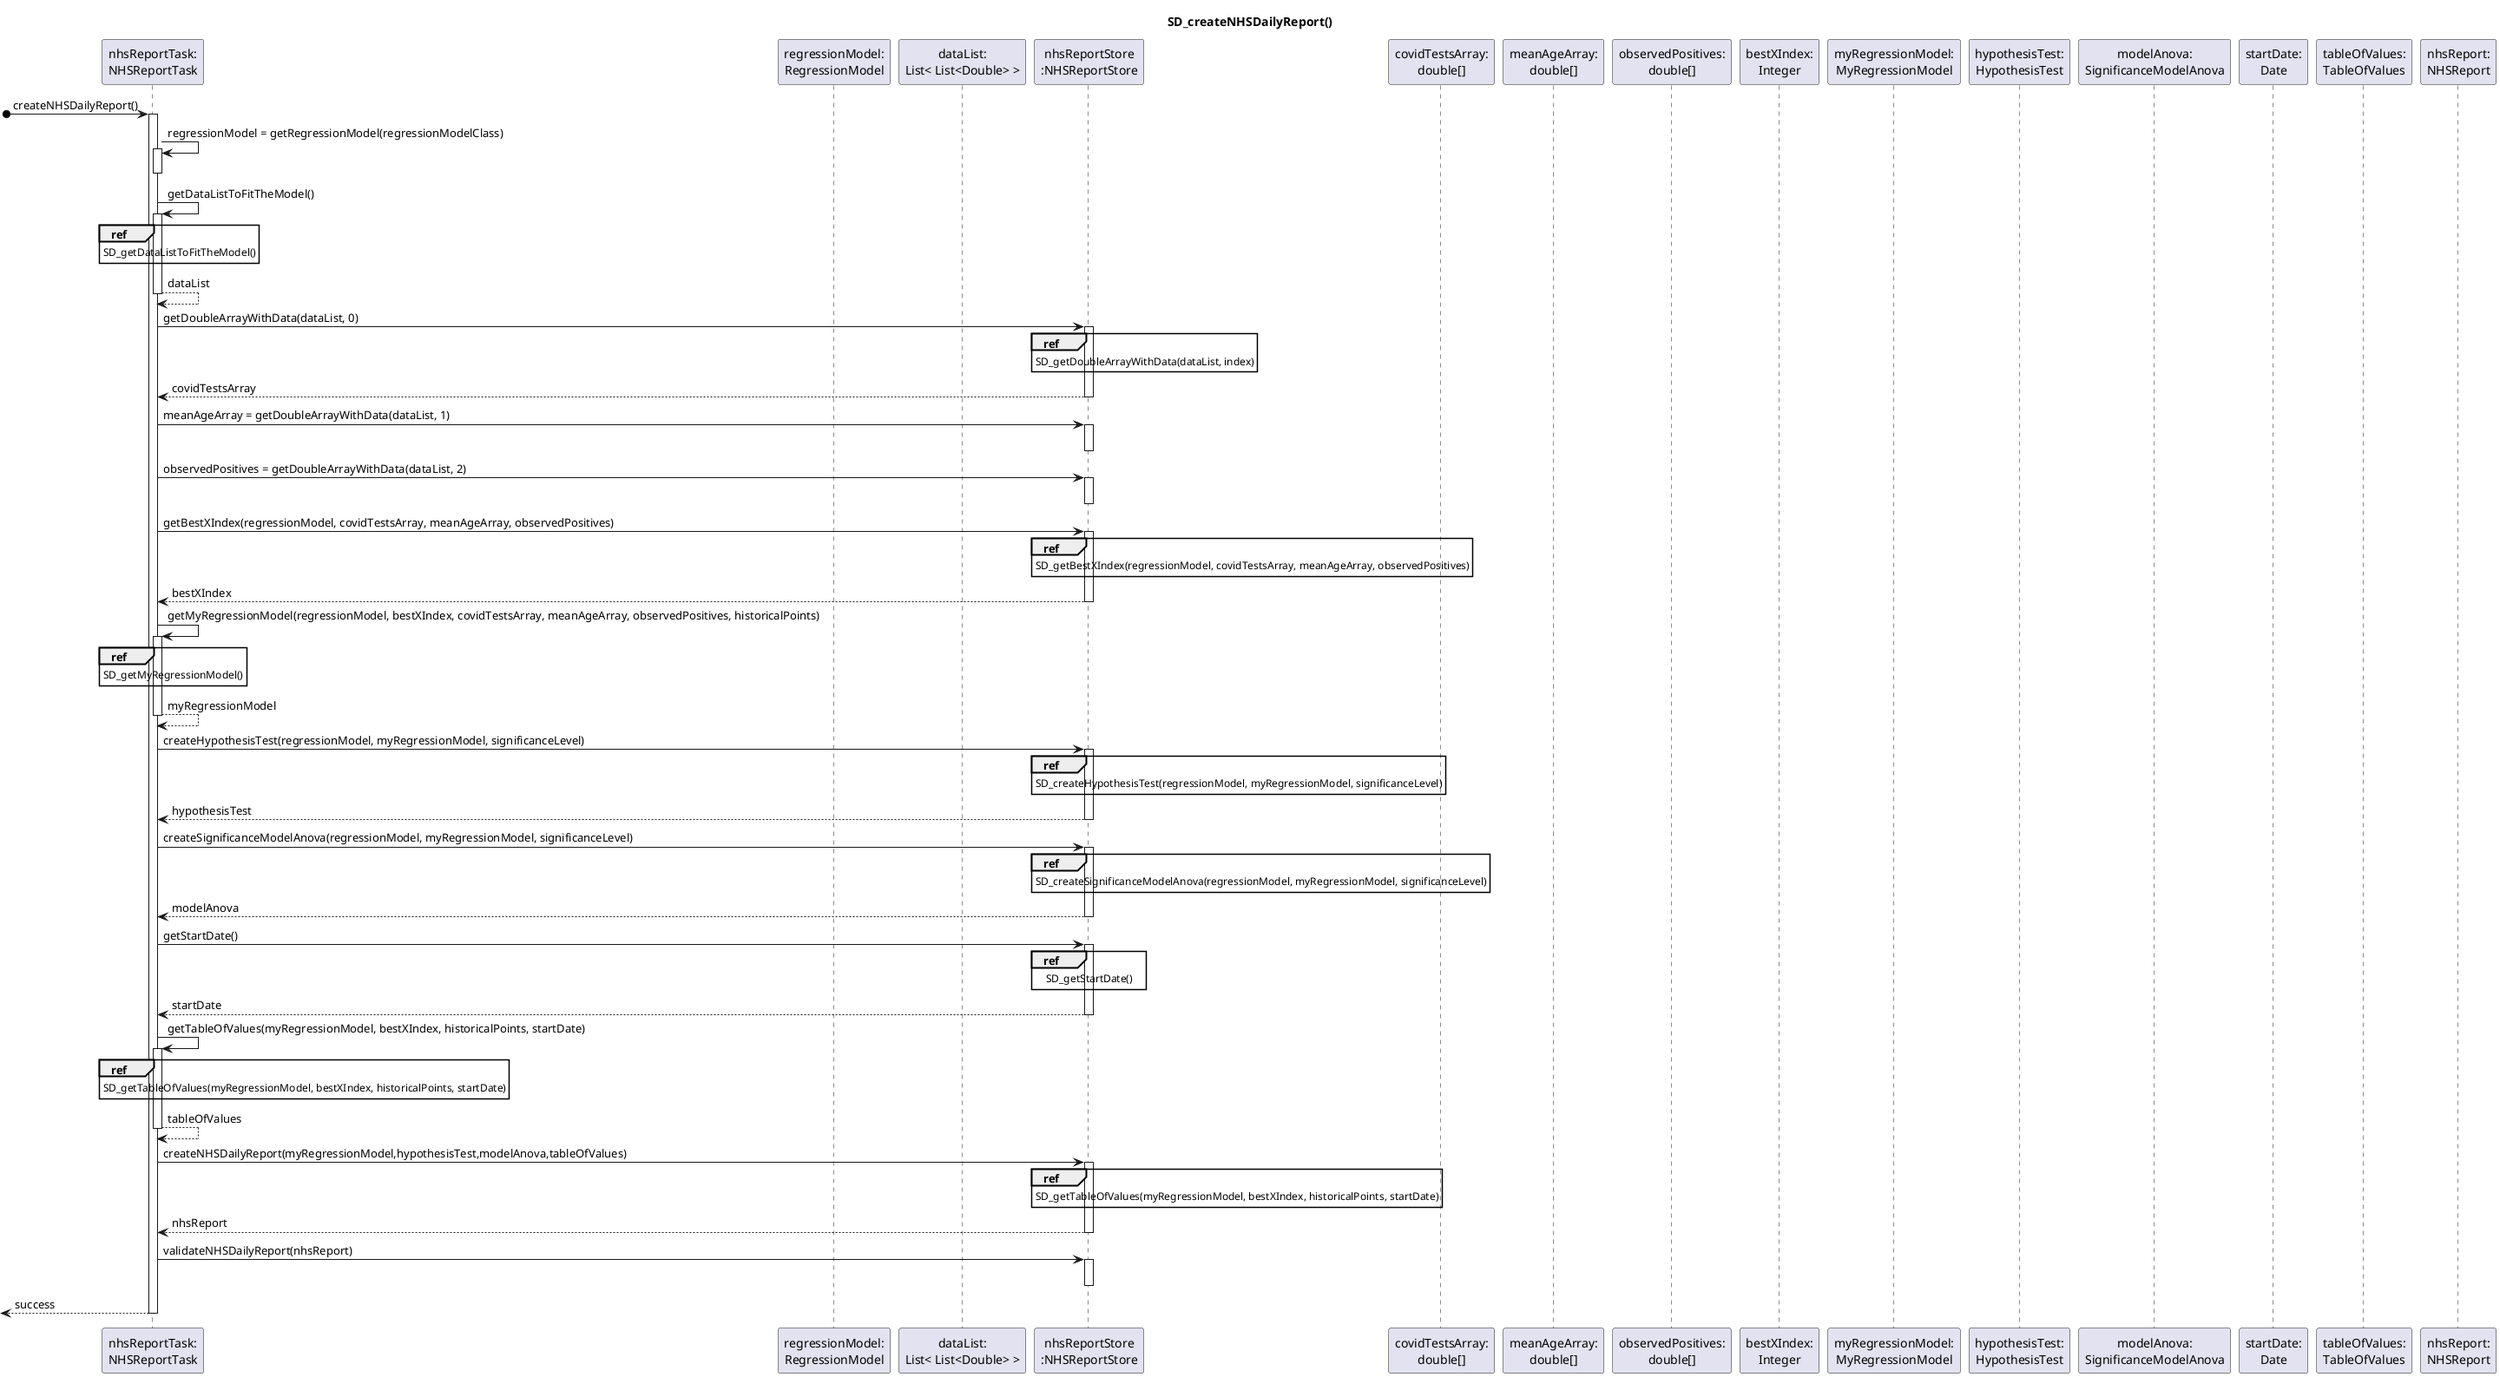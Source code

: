 @startuml

title SD_createNHSDailyReport()

participant "nhsReportTask:\nNHSReportTask" as TASK
participant "regressionModel:\nRegressionModel" as REGRESSION_MODEL
participant "dataList:\nList< List<Double> >"
participant "nhsReportStore\n:NHSReportStore" as NHS_REPORT_STORE
participant "covidTestsArray:\ndouble[]" as TESTS_ARRAY
participant "meanAgeArray:\ndouble[]" as MEAN_AGE_ARRAY
participant "observedPositives:\ndouble[]" as OBSERVED_POSITIVES_ARRAY
participant "bestXIndex:\nInteger" as BEST_X
participant "myRegressionModel:\nMyRegressionModel" as MY_REGRESSION_MODEL
participant "hypothesisTest:\nHypothesisTest" as HYPOTHESIS_TEST
participant "modelAnova:\nSignificanceModelAnova" as MODEL_ANOVA
participant "startDate:\nDate" as START_DATE
participant "tableOfValues:\nTableOfValues"
participant "nhsReport:\nNHSReport"

[o-> TASK : createNHSDailyReport()

activate TASK
TASK -> TASK : regressionModel = getRegressionModel(regressionModelClass)
activate TASK
deactivate TASK

TASK -> TASK : getDataListToFitTheModel()
activate TASK
ref over TASK
SD_getDataListToFitTheModel()
end
TASK --> TASK : dataList
deactivate TASK

TASK -> NHS_REPORT_STORE : getDoubleArrayWithData(dataList, 0)
activate NHS_REPORT_STORE
ref over NHS_REPORT_STORE
SD_getDoubleArrayWithData(dataList, index)
end
NHS_REPORT_STORE --> TASK : covidTestsArray
deactivate NHS_REPORT_STORE

TASK -> NHS_REPORT_STORE : meanAgeArray = getDoubleArrayWithData(dataList, 1)
activate NHS_REPORT_STORE
deactivate NHS_REPORT_STORE

TASK -> NHS_REPORT_STORE : observedPositives = getDoubleArrayWithData(dataList, 2)
activate NHS_REPORT_STORE
deactivate NHS_REPORT_STORE

TASK -> NHS_REPORT_STORE : getBestXIndex(regressionModel, covidTestsArray, meanAgeArray, observedPositives)
activate NHS_REPORT_STORE
ref over NHS_REPORT_STORE
SD_getBestXIndex(regressionModel, covidTestsArray, meanAgeArray, observedPositives)
end
NHS_REPORT_STORE --> TASK : bestXIndex
deactivate NHS_REPORT_STORE

TASK -> TASK : getMyRegressionModel(regressionModel, bestXIndex, covidTestsArray, meanAgeArray, observedPositives, historicalPoints)
activate TASK
ref over TASK
SD_getMyRegressionModel()
end
TASK --> TASK : myRegressionModel
deactivate TASK

TASK -> NHS_REPORT_STORE : createHypothesisTest(regressionModel, myRegressionModel, significanceLevel)
activate NHS_REPORT_STORE
ref over NHS_REPORT_STORE
SD_createHypothesisTest(regressionModel, myRegressionModel, significanceLevel)
end
NHS_REPORT_STORE --> TASK : hypothesisTest
deactivate NHS_REPORT_STORE

TASK -> NHS_REPORT_STORE : createSignificanceModelAnova(regressionModel, myRegressionModel, significanceLevel)
activate NHS_REPORT_STORE
ref over NHS_REPORT_STORE
SD_createSignificanceModelAnova(regressionModel, myRegressionModel, significanceLevel)
end
NHS_REPORT_STORE --> TASK : modelAnova
deactivate NHS_REPORT_STORE

TASK -> NHS_REPORT_STORE : getStartDate()
activate NHS_REPORT_STORE
ref over NHS_REPORT_STORE
SD_getStartDate()
end
NHS_REPORT_STORE --> TASK : startDate
deactivate NHS_REPORT_STORE

TASK -> TASK : getTableOfValues(myRegressionModel, bestXIndex, historicalPoints, startDate)
activate TASK
ref over TASK
SD_getTableOfValues(myRegressionModel, bestXIndex, historicalPoints, startDate)
end
TASK --> TASK : tableOfValues
deactivate TASK

TASK -> NHS_REPORT_STORE : createNHSDailyReport(myRegressionModel,hypothesisTest,modelAnova,tableOfValues)
activate NHS_REPORT_STORE
ref over NHS_REPORT_STORE
SD_getTableOfValues(myRegressionModel, bestXIndex, historicalPoints, startDate)
end
NHS_REPORT_STORE --> TASK : nhsReport
deactivate NHS_REPORT_STORE

TASK -> NHS_REPORT_STORE : validateNHSDailyReport(nhsReport)
activate NHS_REPORT_STORE
deactivate NHS_REPORT_STORE

[<-- TASK : success
deactivate TASK






@enduml